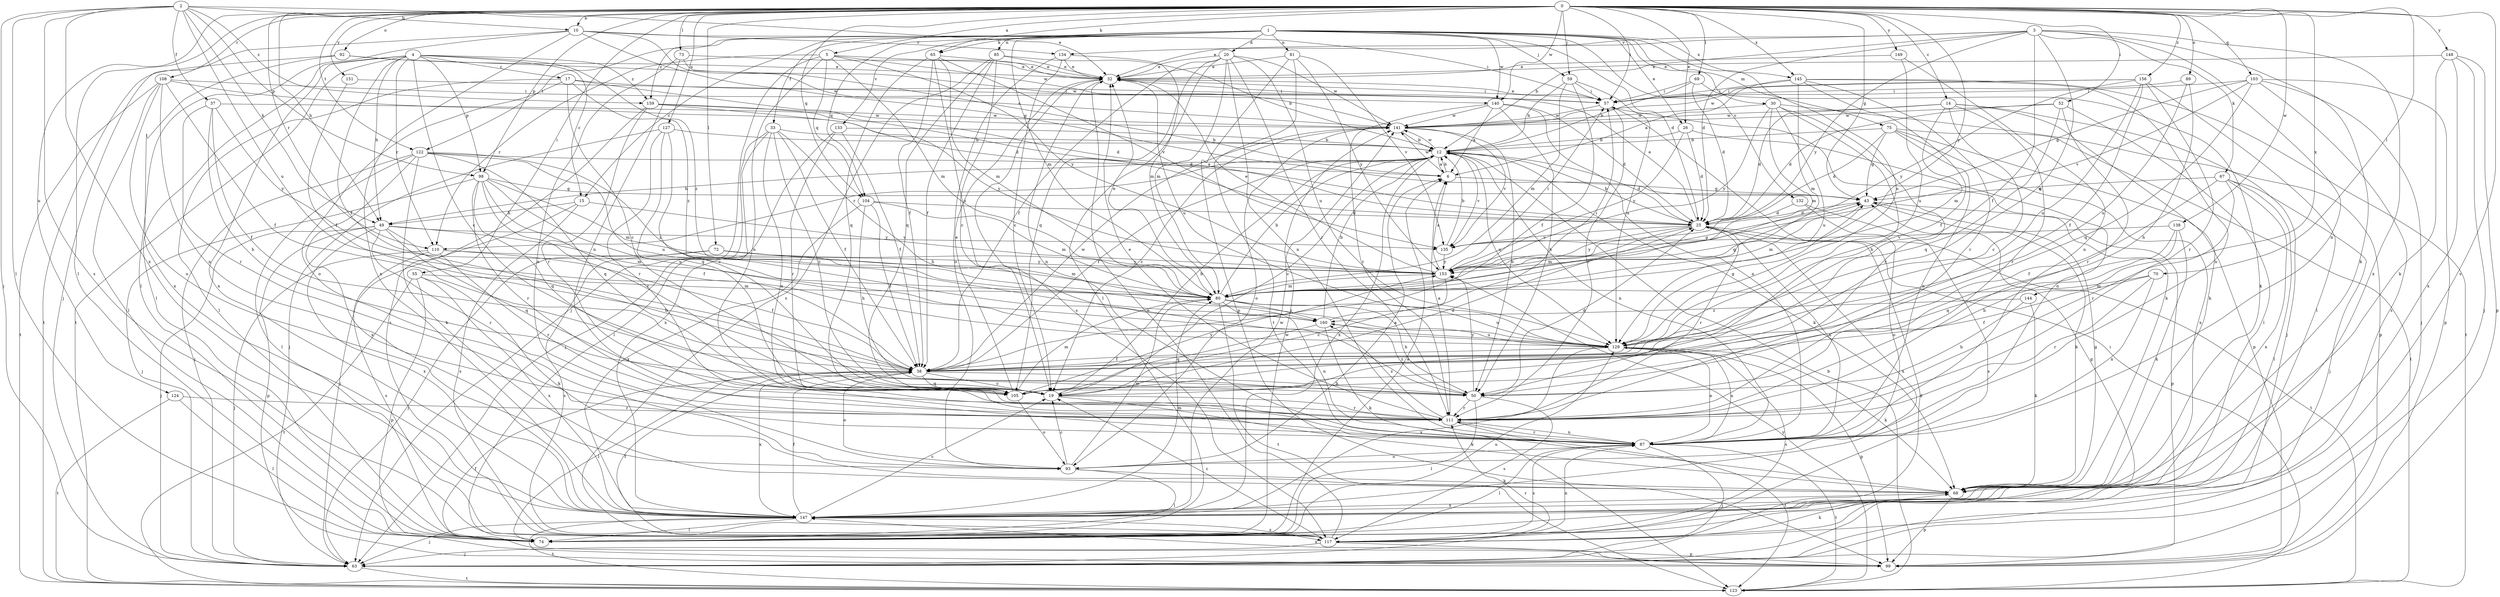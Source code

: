 strict digraph  {
0;
1;
2;
3;
4;
5;
6;
10;
12;
14;
15;
17;
19;
20;
25;
26;
30;
32;
33;
37;
38;
43;
49;
50;
52;
55;
57;
59;
63;
65;
67;
68;
69;
70;
72;
73;
74;
75;
80;
81;
85;
87;
89;
92;
93;
98;
99;
103;
104;
105;
108;
110;
111;
117;
122;
123;
124;
127;
129;
132;
133;
134;
135;
138;
140;
141;
144;
145;
147;
148;
149;
151;
153;
156;
159;
160;
0 -> 5  [label=a];
0 -> 10  [label=b];
0 -> 14  [label=c];
0 -> 26  [label=e];
0 -> 43  [label=g];
0 -> 49  [label=h];
0 -> 52  [label=i];
0 -> 55  [label=i];
0 -> 57  [label=i];
0 -> 59  [label=j];
0 -> 65  [label=k];
0 -> 69  [label=l];
0 -> 70  [label=l];
0 -> 72  [label=l];
0 -> 73  [label=l];
0 -> 74  [label=l];
0 -> 89  [label=o];
0 -> 92  [label=o];
0 -> 98  [label=p];
0 -> 103  [label=q];
0 -> 104  [label=q];
0 -> 108  [label=r];
0 -> 110  [label=r];
0 -> 117  [label=s];
0 -> 122  [label=t];
0 -> 124  [label=u];
0 -> 127  [label=u];
0 -> 138  [label=w];
0 -> 140  [label=w];
0 -> 144  [label=x];
0 -> 145  [label=x];
0 -> 148  [label=y];
0 -> 149  [label=y];
0 -> 151  [label=y];
0 -> 153  [label=y];
0 -> 156  [label=z];
1 -> 15  [label=c];
1 -> 20  [label=d];
1 -> 25  [label=d];
1 -> 26  [label=e];
1 -> 30  [label=e];
1 -> 33  [label=f];
1 -> 59  [label=j];
1 -> 65  [label=k];
1 -> 75  [label=m];
1 -> 80  [label=m];
1 -> 81  [label=n];
1 -> 85  [label=n];
1 -> 104  [label=q];
1 -> 122  [label=t];
1 -> 129  [label=u];
1 -> 132  [label=v];
1 -> 133  [label=v];
1 -> 140  [label=w];
1 -> 145  [label=x];
1 -> 159  [label=z];
2 -> 10  [label=b];
2 -> 32  [label=e];
2 -> 37  [label=f];
2 -> 49  [label=h];
2 -> 63  [label=j];
2 -> 74  [label=l];
2 -> 98  [label=p];
2 -> 117  [label=s];
2 -> 129  [label=u];
2 -> 147  [label=x];
2 -> 159  [label=z];
3 -> 12  [label=b];
3 -> 25  [label=d];
3 -> 32  [label=e];
3 -> 38  [label=f];
3 -> 67  [label=k];
3 -> 68  [label=k];
3 -> 87  [label=n];
3 -> 129  [label=u];
3 -> 134  [label=v];
3 -> 147  [label=x];
3 -> 153  [label=y];
4 -> 15  [label=c];
4 -> 17  [label=c];
4 -> 19  [label=c];
4 -> 38  [label=f];
4 -> 49  [label=h];
4 -> 74  [label=l];
4 -> 98  [label=p];
4 -> 110  [label=r];
4 -> 123  [label=t];
4 -> 147  [label=x];
4 -> 159  [label=z];
4 -> 160  [label=z];
5 -> 32  [label=e];
5 -> 63  [label=j];
5 -> 80  [label=m];
5 -> 87  [label=n];
5 -> 104  [label=q];
5 -> 110  [label=r];
5 -> 140  [label=w];
5 -> 153  [label=y];
6 -> 12  [label=b];
6 -> 43  [label=g];
6 -> 141  [label=w];
10 -> 6  [label=a];
10 -> 43  [label=g];
10 -> 57  [label=i];
10 -> 63  [label=j];
10 -> 74  [label=l];
10 -> 134  [label=v];
10 -> 147  [label=x];
12 -> 6  [label=a];
12 -> 19  [label=c];
12 -> 25  [label=d];
12 -> 38  [label=f];
12 -> 49  [label=h];
12 -> 68  [label=k];
12 -> 87  [label=n];
12 -> 110  [label=r];
12 -> 129  [label=u];
12 -> 135  [label=v];
12 -> 141  [label=w];
12 -> 147  [label=x];
14 -> 19  [label=c];
14 -> 25  [label=d];
14 -> 63  [label=j];
14 -> 68  [label=k];
14 -> 80  [label=m];
14 -> 111  [label=r];
14 -> 141  [label=w];
15 -> 49  [label=h];
15 -> 63  [label=j];
15 -> 117  [label=s];
15 -> 153  [label=y];
17 -> 19  [label=c];
17 -> 25  [label=d];
17 -> 57  [label=i];
17 -> 74  [label=l];
17 -> 93  [label=o];
17 -> 160  [label=z];
19 -> 12  [label=b];
19 -> 25  [label=d];
19 -> 68  [label=k];
19 -> 111  [label=r];
20 -> 32  [label=e];
20 -> 38  [label=f];
20 -> 74  [label=l];
20 -> 80  [label=m];
20 -> 87  [label=n];
20 -> 105  [label=q];
20 -> 111  [label=r];
20 -> 129  [label=u];
20 -> 141  [label=w];
25 -> 12  [label=b];
25 -> 32  [label=e];
25 -> 80  [label=m];
25 -> 87  [label=n];
25 -> 111  [label=r];
25 -> 123  [label=t];
25 -> 135  [label=v];
25 -> 147  [label=x];
25 -> 153  [label=y];
26 -> 12  [label=b];
26 -> 25  [label=d];
26 -> 87  [label=n];
26 -> 153  [label=y];
30 -> 50  [label=h];
30 -> 80  [label=m];
30 -> 99  [label=p];
30 -> 111  [label=r];
30 -> 129  [label=u];
30 -> 141  [label=w];
30 -> 153  [label=y];
32 -> 57  [label=i];
32 -> 87  [label=n];
32 -> 117  [label=s];
32 -> 129  [label=u];
33 -> 12  [label=b];
33 -> 19  [label=c];
33 -> 38  [label=f];
33 -> 50  [label=h];
33 -> 63  [label=j];
33 -> 87  [label=n];
33 -> 147  [label=x];
37 -> 38  [label=f];
37 -> 50  [label=h];
37 -> 111  [label=r];
37 -> 141  [label=w];
37 -> 153  [label=y];
38 -> 19  [label=c];
38 -> 50  [label=h];
38 -> 74  [label=l];
38 -> 93  [label=o];
38 -> 105  [label=q];
38 -> 141  [label=w];
38 -> 147  [label=x];
43 -> 25  [label=d];
43 -> 68  [label=k];
43 -> 80  [label=m];
43 -> 99  [label=p];
49 -> 50  [label=h];
49 -> 63  [label=j];
49 -> 80  [label=m];
49 -> 99  [label=p];
49 -> 105  [label=q];
49 -> 111  [label=r];
49 -> 135  [label=v];
49 -> 147  [label=x];
50 -> 25  [label=d];
50 -> 74  [label=l];
50 -> 111  [label=r];
50 -> 117  [label=s];
50 -> 153  [label=y];
50 -> 160  [label=z];
52 -> 25  [label=d];
52 -> 74  [label=l];
52 -> 105  [label=q];
52 -> 111  [label=r];
52 -> 141  [label=w];
55 -> 68  [label=k];
55 -> 80  [label=m];
55 -> 99  [label=p];
55 -> 123  [label=t];
55 -> 147  [label=x];
57 -> 32  [label=e];
57 -> 68  [label=k];
57 -> 111  [label=r];
57 -> 141  [label=w];
59 -> 12  [label=b];
59 -> 38  [label=f];
59 -> 57  [label=i];
59 -> 80  [label=m];
59 -> 129  [label=u];
63 -> 25  [label=d];
63 -> 111  [label=r];
63 -> 123  [label=t];
65 -> 32  [label=e];
65 -> 38  [label=f];
65 -> 80  [label=m];
65 -> 105  [label=q];
65 -> 129  [label=u];
65 -> 135  [label=v];
67 -> 38  [label=f];
67 -> 43  [label=g];
67 -> 63  [label=j];
67 -> 74  [label=l];
67 -> 111  [label=r];
67 -> 147  [label=x];
68 -> 43  [label=g];
68 -> 99  [label=p];
68 -> 147  [label=x];
69 -> 12  [label=b];
69 -> 25  [label=d];
69 -> 57  [label=i];
69 -> 68  [label=k];
70 -> 38  [label=f];
70 -> 80  [label=m];
70 -> 87  [label=n];
70 -> 111  [label=r];
72 -> 63  [label=j];
72 -> 80  [label=m];
72 -> 117  [label=s];
72 -> 153  [label=y];
73 -> 32  [label=e];
73 -> 87  [label=n];
73 -> 93  [label=o];
73 -> 141  [label=w];
74 -> 6  [label=a];
74 -> 129  [label=u];
74 -> 141  [label=w];
75 -> 12  [label=b];
75 -> 25  [label=d];
75 -> 43  [label=g];
75 -> 87  [label=n];
75 -> 99  [label=p];
75 -> 123  [label=t];
75 -> 147  [label=x];
80 -> 12  [label=b];
80 -> 32  [label=e];
80 -> 43  [label=g];
80 -> 50  [label=h];
80 -> 87  [label=n];
80 -> 123  [label=t];
80 -> 129  [label=u];
80 -> 160  [label=z];
81 -> 32  [label=e];
81 -> 99  [label=p];
81 -> 123  [label=t];
81 -> 135  [label=v];
81 -> 153  [label=y];
85 -> 12  [label=b];
85 -> 19  [label=c];
85 -> 32  [label=e];
85 -> 38  [label=f];
85 -> 105  [label=q];
85 -> 117  [label=s];
87 -> 63  [label=j];
87 -> 74  [label=l];
87 -> 93  [label=o];
87 -> 111  [label=r];
87 -> 117  [label=s];
87 -> 123  [label=t];
87 -> 129  [label=u];
89 -> 50  [label=h];
89 -> 57  [label=i];
89 -> 129  [label=u];
92 -> 32  [label=e];
92 -> 123  [label=t];
92 -> 141  [label=w];
92 -> 147  [label=x];
93 -> 6  [label=a];
93 -> 19  [label=c];
93 -> 68  [label=k];
93 -> 74  [label=l];
93 -> 80  [label=m];
98 -> 19  [label=c];
98 -> 38  [label=f];
98 -> 43  [label=g];
98 -> 63  [label=j];
98 -> 80  [label=m];
98 -> 105  [label=q];
98 -> 111  [label=r];
98 -> 129  [label=u];
99 -> 38  [label=f];
99 -> 147  [label=x];
103 -> 43  [label=g];
103 -> 57  [label=i];
103 -> 63  [label=j];
103 -> 99  [label=p];
103 -> 105  [label=q];
103 -> 117  [label=s];
103 -> 135  [label=v];
104 -> 25  [label=d];
104 -> 38  [label=f];
104 -> 50  [label=h];
104 -> 80  [label=m];
104 -> 147  [label=x];
105 -> 32  [label=e];
105 -> 80  [label=m];
105 -> 93  [label=o];
105 -> 153  [label=y];
108 -> 25  [label=d];
108 -> 38  [label=f];
108 -> 57  [label=i];
108 -> 74  [label=l];
108 -> 87  [label=n];
108 -> 93  [label=o];
108 -> 123  [label=t];
110 -> 38  [label=f];
110 -> 63  [label=j];
110 -> 111  [label=r];
110 -> 117  [label=s];
110 -> 153  [label=y];
111 -> 6  [label=a];
111 -> 32  [label=e];
111 -> 87  [label=n];
111 -> 123  [label=t];
111 -> 160  [label=z];
117 -> 19  [label=c];
117 -> 32  [label=e];
117 -> 38  [label=f];
117 -> 63  [label=j];
117 -> 68  [label=k];
117 -> 87  [label=n];
117 -> 99  [label=p];
122 -> 6  [label=a];
122 -> 63  [label=j];
122 -> 68  [label=k];
122 -> 74  [label=l];
122 -> 105  [label=q];
122 -> 129  [label=u];
122 -> 147  [label=x];
122 -> 160  [label=z];
123 -> 12  [label=b];
123 -> 57  [label=i];
123 -> 153  [label=y];
124 -> 74  [label=l];
124 -> 111  [label=r];
124 -> 123  [label=t];
127 -> 12  [label=b];
127 -> 19  [label=c];
127 -> 63  [label=j];
127 -> 105  [label=q];
127 -> 111  [label=r];
129 -> 38  [label=f];
129 -> 43  [label=g];
129 -> 68  [label=k];
129 -> 87  [label=n];
129 -> 99  [label=p];
129 -> 117  [label=s];
129 -> 147  [label=x];
132 -> 25  [label=d];
132 -> 93  [label=o];
132 -> 117  [label=s];
133 -> 12  [label=b];
133 -> 38  [label=f];
133 -> 74  [label=l];
133 -> 111  [label=r];
134 -> 19  [label=c];
134 -> 32  [label=e];
134 -> 80  [label=m];
134 -> 93  [label=o];
135 -> 12  [label=b];
135 -> 153  [label=y];
138 -> 50  [label=h];
138 -> 68  [label=k];
138 -> 105  [label=q];
138 -> 135  [label=v];
140 -> 6  [label=a];
140 -> 25  [label=d];
140 -> 50  [label=h];
140 -> 87  [label=n];
140 -> 111  [label=r];
140 -> 141  [label=w];
141 -> 12  [label=b];
141 -> 19  [label=c];
141 -> 50  [label=h];
141 -> 93  [label=o];
141 -> 135  [label=v];
144 -> 50  [label=h];
144 -> 68  [label=k];
144 -> 160  [label=z];
145 -> 6  [label=a];
145 -> 38  [label=f];
145 -> 57  [label=i];
145 -> 80  [label=m];
145 -> 87  [label=n];
145 -> 111  [label=r];
145 -> 123  [label=t];
147 -> 19  [label=c];
147 -> 38  [label=f];
147 -> 43  [label=g];
147 -> 63  [label=j];
147 -> 74  [label=l];
147 -> 80  [label=m];
147 -> 117  [label=s];
147 -> 123  [label=t];
147 -> 141  [label=w];
148 -> 32  [label=e];
148 -> 63  [label=j];
148 -> 68  [label=k];
148 -> 99  [label=p];
148 -> 147  [label=x];
149 -> 32  [label=e];
149 -> 87  [label=n];
149 -> 129  [label=u];
151 -> 38  [label=f];
151 -> 57  [label=i];
153 -> 6  [label=a];
153 -> 19  [label=c];
153 -> 32  [label=e];
153 -> 43  [label=g];
153 -> 57  [label=i];
153 -> 80  [label=m];
156 -> 38  [label=f];
156 -> 57  [label=i];
156 -> 74  [label=l];
156 -> 111  [label=r];
156 -> 129  [label=u];
156 -> 141  [label=w];
156 -> 153  [label=y];
159 -> 25  [label=d];
159 -> 111  [label=r];
159 -> 117  [label=s];
159 -> 141  [label=w];
159 -> 153  [label=y];
160 -> 12  [label=b];
160 -> 57  [label=i];
160 -> 68  [label=k];
160 -> 105  [label=q];
160 -> 129  [label=u];
}
